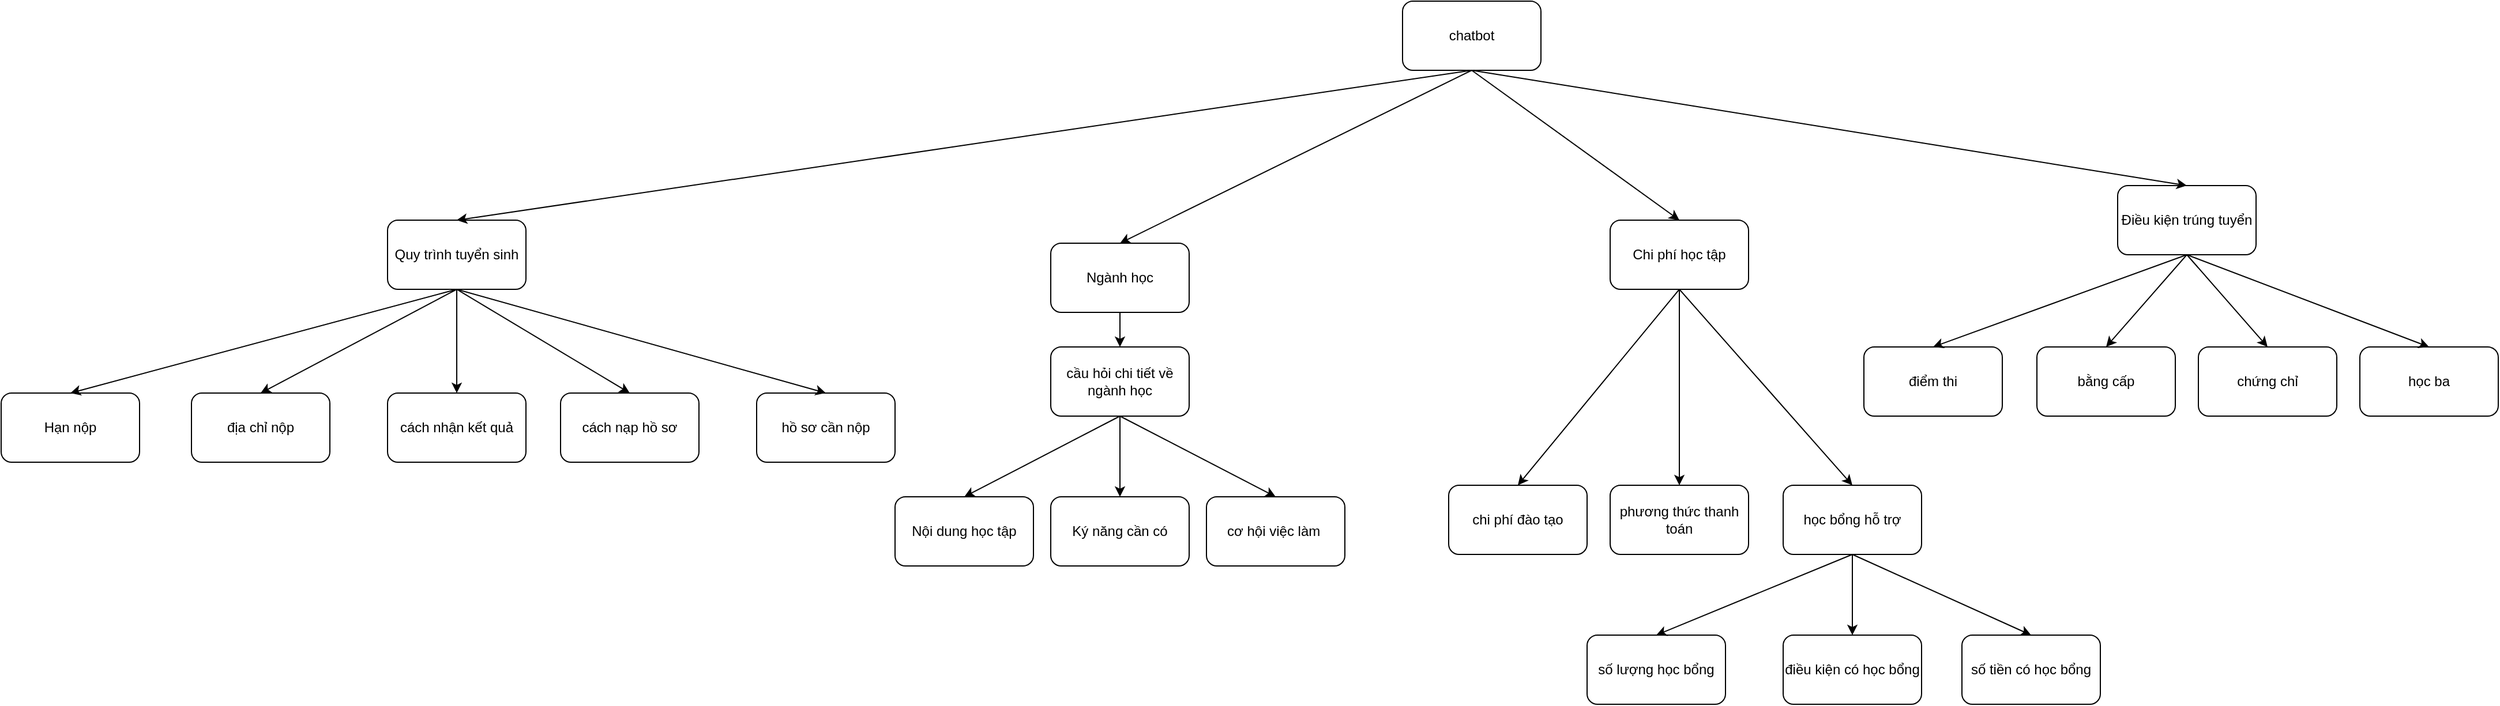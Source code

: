 <mxfile>
    <diagram id="_7E2XEIJBUbOK2KPrW4w" name="Page-1">
        <mxGraphModel dx="1501" dy="1553" grid="1" gridSize="10" guides="1" tooltips="1" connect="1" arrows="1" fold="1" page="1" pageScale="1" pageWidth="850" pageHeight="1100" math="0" shadow="0">
            <root>
                <mxCell id="0"/>
                <mxCell id="1" parent="0"/>
                <mxCell id="2" value="Quy trình tuyển sinh" style="rounded=1;whiteSpace=wrap;html=1;" vertex="1" parent="1">
                    <mxGeometry x="-150" y="140" width="120" height="60" as="geometry"/>
                </mxCell>
                <mxCell id="3" value="Ngành học" style="rounded=1;whiteSpace=wrap;html=1;" vertex="1" parent="1">
                    <mxGeometry x="425" y="160" width="120" height="60" as="geometry"/>
                </mxCell>
                <mxCell id="4" value="Chi phí học tập" style="rounded=1;whiteSpace=wrap;html=1;" vertex="1" parent="1">
                    <mxGeometry x="910" y="140" width="120" height="60" as="geometry"/>
                </mxCell>
                <mxCell id="5" value="Điều kiện trúng tuyển" style="rounded=1;whiteSpace=wrap;html=1;" vertex="1" parent="1">
                    <mxGeometry x="1350" y="110" width="120" height="60" as="geometry"/>
                </mxCell>
                <mxCell id="6" value="cách nhận kết quả" style="rounded=1;whiteSpace=wrap;html=1;" vertex="1" parent="1">
                    <mxGeometry x="-150" y="290" width="120" height="60" as="geometry"/>
                </mxCell>
                <mxCell id="7" value="cách nạp hồ sơ" style="rounded=1;whiteSpace=wrap;html=1;" vertex="1" parent="1">
                    <mxGeometry y="290" width="120" height="60" as="geometry"/>
                </mxCell>
                <mxCell id="8" value="hồ sơ cần nộp" style="rounded=1;whiteSpace=wrap;html=1;" vertex="1" parent="1">
                    <mxGeometry x="170" y="290" width="120" height="60" as="geometry"/>
                </mxCell>
                <mxCell id="9" value="địa chỉ nộp" style="rounded=1;whiteSpace=wrap;html=1;" vertex="1" parent="1">
                    <mxGeometry x="-320" y="290" width="120" height="60" as="geometry"/>
                </mxCell>
                <mxCell id="10" value="Hạn nộp" style="rounded=1;whiteSpace=wrap;html=1;" vertex="1" parent="1">
                    <mxGeometry x="-485" y="290" width="120" height="60" as="geometry"/>
                </mxCell>
                <mxCell id="11" value="cầu hỏi chi tiết về ngành học" style="rounded=1;whiteSpace=wrap;html=1;" vertex="1" parent="1">
                    <mxGeometry x="425" y="250" width="120" height="60" as="geometry"/>
                </mxCell>
                <mxCell id="12" value="Nội dung học tập" style="rounded=1;whiteSpace=wrap;html=1;" vertex="1" parent="1">
                    <mxGeometry x="290" y="380" width="120" height="60" as="geometry"/>
                </mxCell>
                <mxCell id="13" value="Ký năng cần có" style="rounded=1;whiteSpace=wrap;html=1;" vertex="1" parent="1">
                    <mxGeometry x="425" y="380" width="120" height="60" as="geometry"/>
                </mxCell>
                <mxCell id="14" value="cơ hội việc làm&amp;nbsp;" style="rounded=1;whiteSpace=wrap;html=1;" vertex="1" parent="1">
                    <mxGeometry x="560" y="380" width="120" height="60" as="geometry"/>
                </mxCell>
                <mxCell id="15" value="chatbot" style="rounded=1;whiteSpace=wrap;html=1;" vertex="1" parent="1">
                    <mxGeometry x="730" y="-50" width="120" height="60" as="geometry"/>
                </mxCell>
                <mxCell id="16" value="" style="endArrow=classic;html=1;entryX=0.5;entryY=0;entryDx=0;entryDy=0;exitX=0.5;exitY=1;exitDx=0;exitDy=0;" edge="1" parent="1" source="15" target="2">
                    <mxGeometry width="50" height="50" relative="1" as="geometry">
                        <mxPoint x="430" y="-60" as="sourcePoint"/>
                        <mxPoint x="480" y="-110" as="targetPoint"/>
                    </mxGeometry>
                </mxCell>
                <mxCell id="17" value="" style="endArrow=classic;html=1;exitX=0.5;exitY=1;exitDx=0;exitDy=0;entryX=0.5;entryY=0;entryDx=0;entryDy=0;" edge="1" parent="1" source="2" target="9">
                    <mxGeometry width="50" height="50" relative="1" as="geometry">
                        <mxPoint x="-200" y="220" as="sourcePoint"/>
                        <mxPoint x="-150" y="170" as="targetPoint"/>
                    </mxGeometry>
                </mxCell>
                <mxCell id="18" value="" style="endArrow=classic;html=1;entryX=0.5;entryY=0;entryDx=0;entryDy=0;exitX=0.5;exitY=1;exitDx=0;exitDy=0;" edge="1" parent="1" source="2" target="6">
                    <mxGeometry width="50" height="50" relative="1" as="geometry">
                        <mxPoint x="-420" y="240" as="sourcePoint"/>
                        <mxPoint x="-370" y="190" as="targetPoint"/>
                    </mxGeometry>
                </mxCell>
                <mxCell id="19" value="" style="endArrow=classic;html=1;entryX=0.5;entryY=0;entryDx=0;entryDy=0;exitX=0.5;exitY=1;exitDx=0;exitDy=0;" edge="1" parent="1" source="2" target="7">
                    <mxGeometry width="50" height="50" relative="1" as="geometry">
                        <mxPoint x="-350" y="270" as="sourcePoint"/>
                        <mxPoint x="-300" y="220" as="targetPoint"/>
                    </mxGeometry>
                </mxCell>
                <mxCell id="20" value="" style="endArrow=classic;html=1;entryX=0.5;entryY=0;entryDx=0;entryDy=0;exitX=0.5;exitY=1;exitDx=0;exitDy=0;" edge="1" parent="1" source="2" target="8">
                    <mxGeometry width="50" height="50" relative="1" as="geometry">
                        <mxPoint x="140" y="270" as="sourcePoint"/>
                        <mxPoint x="190" y="220" as="targetPoint"/>
                    </mxGeometry>
                </mxCell>
                <mxCell id="22" value="" style="endArrow=classic;html=1;entryX=0.5;entryY=0;entryDx=0;entryDy=0;exitX=0.5;exitY=1;exitDx=0;exitDy=0;" edge="1" parent="1" source="11" target="12">
                    <mxGeometry width="50" height="50" relative="1" as="geometry">
                        <mxPoint x="240" y="440" as="sourcePoint"/>
                        <mxPoint x="290" y="390" as="targetPoint"/>
                    </mxGeometry>
                </mxCell>
                <mxCell id="23" value="" style="endArrow=classic;html=1;entryX=0.5;entryY=0;entryDx=0;entryDy=0;exitX=0.5;exitY=1;exitDx=0;exitDy=0;" edge="1" parent="1" source="11" target="13">
                    <mxGeometry width="50" height="50" relative="1" as="geometry">
                        <mxPoint x="480" y="370" as="sourcePoint"/>
                        <mxPoint x="260" y="360" as="targetPoint"/>
                    </mxGeometry>
                </mxCell>
                <mxCell id="24" value="" style="endArrow=classic;html=1;entryX=0.5;entryY=0;entryDx=0;entryDy=0;exitX=0.5;exitY=1;exitDx=0;exitDy=0;" edge="1" parent="1" source="11" target="14">
                    <mxGeometry width="50" height="50" relative="1" as="geometry">
                        <mxPoint x="610" y="400" as="sourcePoint"/>
                        <mxPoint x="660" y="350" as="targetPoint"/>
                    </mxGeometry>
                </mxCell>
                <mxCell id="25" value="" style="endArrow=classic;html=1;exitX=0.5;exitY=1;exitDx=0;exitDy=0;entryX=0.5;entryY=0;entryDx=0;entryDy=0;" edge="1" parent="1" source="3" target="11">
                    <mxGeometry width="50" height="50" relative="1" as="geometry">
                        <mxPoint x="350" y="340" as="sourcePoint"/>
                        <mxPoint x="400" y="290" as="targetPoint"/>
                    </mxGeometry>
                </mxCell>
                <mxCell id="26" value="" style="endArrow=classic;html=1;exitX=0.5;exitY=1;exitDx=0;exitDy=0;entryX=0.5;entryY=0;entryDx=0;entryDy=0;" edge="1" parent="1" source="15" target="3">
                    <mxGeometry width="50" height="50" relative="1" as="geometry">
                        <mxPoint x="420" y="130" as="sourcePoint"/>
                        <mxPoint x="470" y="80" as="targetPoint"/>
                    </mxGeometry>
                </mxCell>
                <mxCell id="27" value="chi phí đào tạo" style="rounded=1;whiteSpace=wrap;html=1;" vertex="1" parent="1">
                    <mxGeometry x="770" y="370" width="120" height="60" as="geometry"/>
                </mxCell>
                <mxCell id="28" value="phương thức thanh toán" style="rounded=1;whiteSpace=wrap;html=1;" vertex="1" parent="1">
                    <mxGeometry x="910" y="370" width="120" height="60" as="geometry"/>
                </mxCell>
                <mxCell id="29" value="học bổng hỗ trợ" style="rounded=1;whiteSpace=wrap;html=1;" vertex="1" parent="1">
                    <mxGeometry x="1060" y="370" width="120" height="60" as="geometry"/>
                </mxCell>
                <mxCell id="30" value="" style="endArrow=classic;html=1;exitX=0.5;exitY=1;exitDx=0;exitDy=0;entryX=0.5;entryY=0;entryDx=0;entryDy=0;" edge="1" parent="1" source="4" target="27">
                    <mxGeometry width="50" height="50" relative="1" as="geometry">
                        <mxPoint x="970" y="260" as="sourcePoint"/>
                        <mxPoint x="1020" y="210" as="targetPoint"/>
                    </mxGeometry>
                </mxCell>
                <mxCell id="31" value="" style="endArrow=classic;html=1;entryX=0.5;entryY=0;entryDx=0;entryDy=0;exitX=0.5;exitY=1;exitDx=0;exitDy=0;" edge="1" parent="1" source="4" target="28">
                    <mxGeometry width="50" height="50" relative="1" as="geometry">
                        <mxPoint x="880" y="360" as="sourcePoint"/>
                        <mxPoint x="930" y="310" as="targetPoint"/>
                    </mxGeometry>
                </mxCell>
                <mxCell id="32" value="" style="endArrow=classic;html=1;entryX=0.5;entryY=0;entryDx=0;entryDy=0;exitX=0.5;exitY=1;exitDx=0;exitDy=0;" edge="1" parent="1" source="4" target="29">
                    <mxGeometry width="50" height="50" relative="1" as="geometry">
                        <mxPoint x="1000" y="240" as="sourcePoint"/>
                        <mxPoint x="1050" y="190" as="targetPoint"/>
                    </mxGeometry>
                </mxCell>
                <mxCell id="33" value="" style="endArrow=classic;html=1;entryX=0.5;entryY=0;entryDx=0;entryDy=0;exitX=0.5;exitY=1;exitDx=0;exitDy=0;" edge="1" parent="1" source="15" target="4">
                    <mxGeometry width="50" height="50" relative="1" as="geometry">
                        <mxPoint x="790" y="90" as="sourcePoint"/>
                        <mxPoint x="840" y="40" as="targetPoint"/>
                    </mxGeometry>
                </mxCell>
                <mxCell id="34" value="" style="endArrow=classic;html=1;entryX=0.5;entryY=0;entryDx=0;entryDy=0;exitX=0.5;exitY=1;exitDx=0;exitDy=0;" edge="1" parent="1" source="15" target="5">
                    <mxGeometry width="50" height="50" relative="1" as="geometry">
                        <mxPoint x="880" y="40" as="sourcePoint"/>
                        <mxPoint x="870" y="50" as="targetPoint"/>
                    </mxGeometry>
                </mxCell>
                <mxCell id="35" value="điểm thi" style="rounded=1;whiteSpace=wrap;html=1;" vertex="1" parent="1">
                    <mxGeometry x="1130" y="250" width="120" height="60" as="geometry"/>
                </mxCell>
                <mxCell id="36" value="bằng cấp" style="rounded=1;whiteSpace=wrap;html=1;" vertex="1" parent="1">
                    <mxGeometry x="1280" y="250" width="120" height="60" as="geometry"/>
                </mxCell>
                <mxCell id="37" value="chứng chỉ" style="rounded=1;whiteSpace=wrap;html=1;" vertex="1" parent="1">
                    <mxGeometry x="1420" y="250" width="120" height="60" as="geometry"/>
                </mxCell>
                <mxCell id="38" value="học ba" style="rounded=1;whiteSpace=wrap;html=1;" vertex="1" parent="1">
                    <mxGeometry x="1560" y="250" width="120" height="60" as="geometry"/>
                </mxCell>
                <mxCell id="40" value="" style="endArrow=classic;html=1;exitX=0.5;exitY=1;exitDx=0;exitDy=0;entryX=0.5;entryY=0;entryDx=0;entryDy=0;" edge="1" parent="1" source="5" target="35">
                    <mxGeometry width="50" height="50" relative="1" as="geometry">
                        <mxPoint x="1070" y="230" as="sourcePoint"/>
                        <mxPoint x="1120" y="180" as="targetPoint"/>
                    </mxGeometry>
                </mxCell>
                <mxCell id="41" value="" style="endArrow=classic;html=1;exitX=0.5;exitY=1;exitDx=0;exitDy=0;entryX=0.5;entryY=0;entryDx=0;entryDy=0;" edge="1" parent="1" source="5" target="36">
                    <mxGeometry width="50" height="50" relative="1" as="geometry">
                        <mxPoint x="1110" y="200" as="sourcePoint"/>
                        <mxPoint x="1160" y="150" as="targetPoint"/>
                    </mxGeometry>
                </mxCell>
                <mxCell id="42" value="" style="endArrow=classic;html=1;entryX=0.5;entryY=0;entryDx=0;entryDy=0;exitX=0.5;exitY=1;exitDx=0;exitDy=0;" edge="1" parent="1" source="5" target="37">
                    <mxGeometry width="50" height="50" relative="1" as="geometry">
                        <mxPoint x="1150" y="230" as="sourcePoint"/>
                        <mxPoint x="1200" y="180" as="targetPoint"/>
                    </mxGeometry>
                </mxCell>
                <mxCell id="43" value="" style="endArrow=classic;html=1;entryX=0.5;entryY=0;entryDx=0;entryDy=0;exitX=0.5;exitY=1;exitDx=0;exitDy=0;" edge="1" parent="1" source="5" target="38">
                    <mxGeometry width="50" height="50" relative="1" as="geometry">
                        <mxPoint x="1560" y="170" as="sourcePoint"/>
                        <mxPoint x="1540" y="150" as="targetPoint"/>
                    </mxGeometry>
                </mxCell>
                <mxCell id="44" value="" style="endArrow=classic;html=1;exitX=0.5;exitY=1;exitDx=0;exitDy=0;entryX=0.5;entryY=0;entryDx=0;entryDy=0;" edge="1" parent="1" source="2" target="10">
                    <mxGeometry width="50" height="50" relative="1" as="geometry">
                        <mxPoint x="-580" y="250" as="sourcePoint"/>
                        <mxPoint x="-530" y="200" as="targetPoint"/>
                    </mxGeometry>
                </mxCell>
                <mxCell id="45" value="số lượng học bổng" style="rounded=1;whiteSpace=wrap;html=1;" vertex="1" parent="1">
                    <mxGeometry x="890" y="500" width="120" height="60" as="geometry"/>
                </mxCell>
                <mxCell id="46" value="điều kiện có học bổng" style="rounded=1;whiteSpace=wrap;html=1;" vertex="1" parent="1">
                    <mxGeometry x="1060" y="500" width="120" height="60" as="geometry"/>
                </mxCell>
                <mxCell id="47" value="số tiền có học bổng" style="rounded=1;whiteSpace=wrap;html=1;" vertex="1" parent="1">
                    <mxGeometry x="1215" y="500" width="120" height="60" as="geometry"/>
                </mxCell>
                <mxCell id="48" value="" style="endArrow=classic;html=1;exitX=0.5;exitY=1;exitDx=0;exitDy=0;entryX=0.5;entryY=0;entryDx=0;entryDy=0;" edge="1" parent="1" source="29" target="45">
                    <mxGeometry width="50" height="50" relative="1" as="geometry">
                        <mxPoint x="770" y="560" as="sourcePoint"/>
                        <mxPoint x="820" y="510" as="targetPoint"/>
                    </mxGeometry>
                </mxCell>
                <mxCell id="49" value="" style="endArrow=classic;html=1;exitX=0.5;exitY=1;exitDx=0;exitDy=0;entryX=0.5;entryY=0;entryDx=0;entryDy=0;" edge="1" parent="1" source="29" target="46">
                    <mxGeometry width="50" height="50" relative="1" as="geometry">
                        <mxPoint x="960" y="620" as="sourcePoint"/>
                        <mxPoint x="1010" y="570" as="targetPoint"/>
                    </mxGeometry>
                </mxCell>
                <mxCell id="50" value="" style="endArrow=classic;html=1;entryX=0.5;entryY=0;entryDx=0;entryDy=0;exitX=0.5;exitY=1;exitDx=0;exitDy=0;" edge="1" parent="1" source="29" target="47">
                    <mxGeometry width="50" height="50" relative="1" as="geometry">
                        <mxPoint x="1060" y="640" as="sourcePoint"/>
                        <mxPoint x="1110" y="590" as="targetPoint"/>
                    </mxGeometry>
                </mxCell>
            </root>
        </mxGraphModel>
    </diagram>
</mxfile>